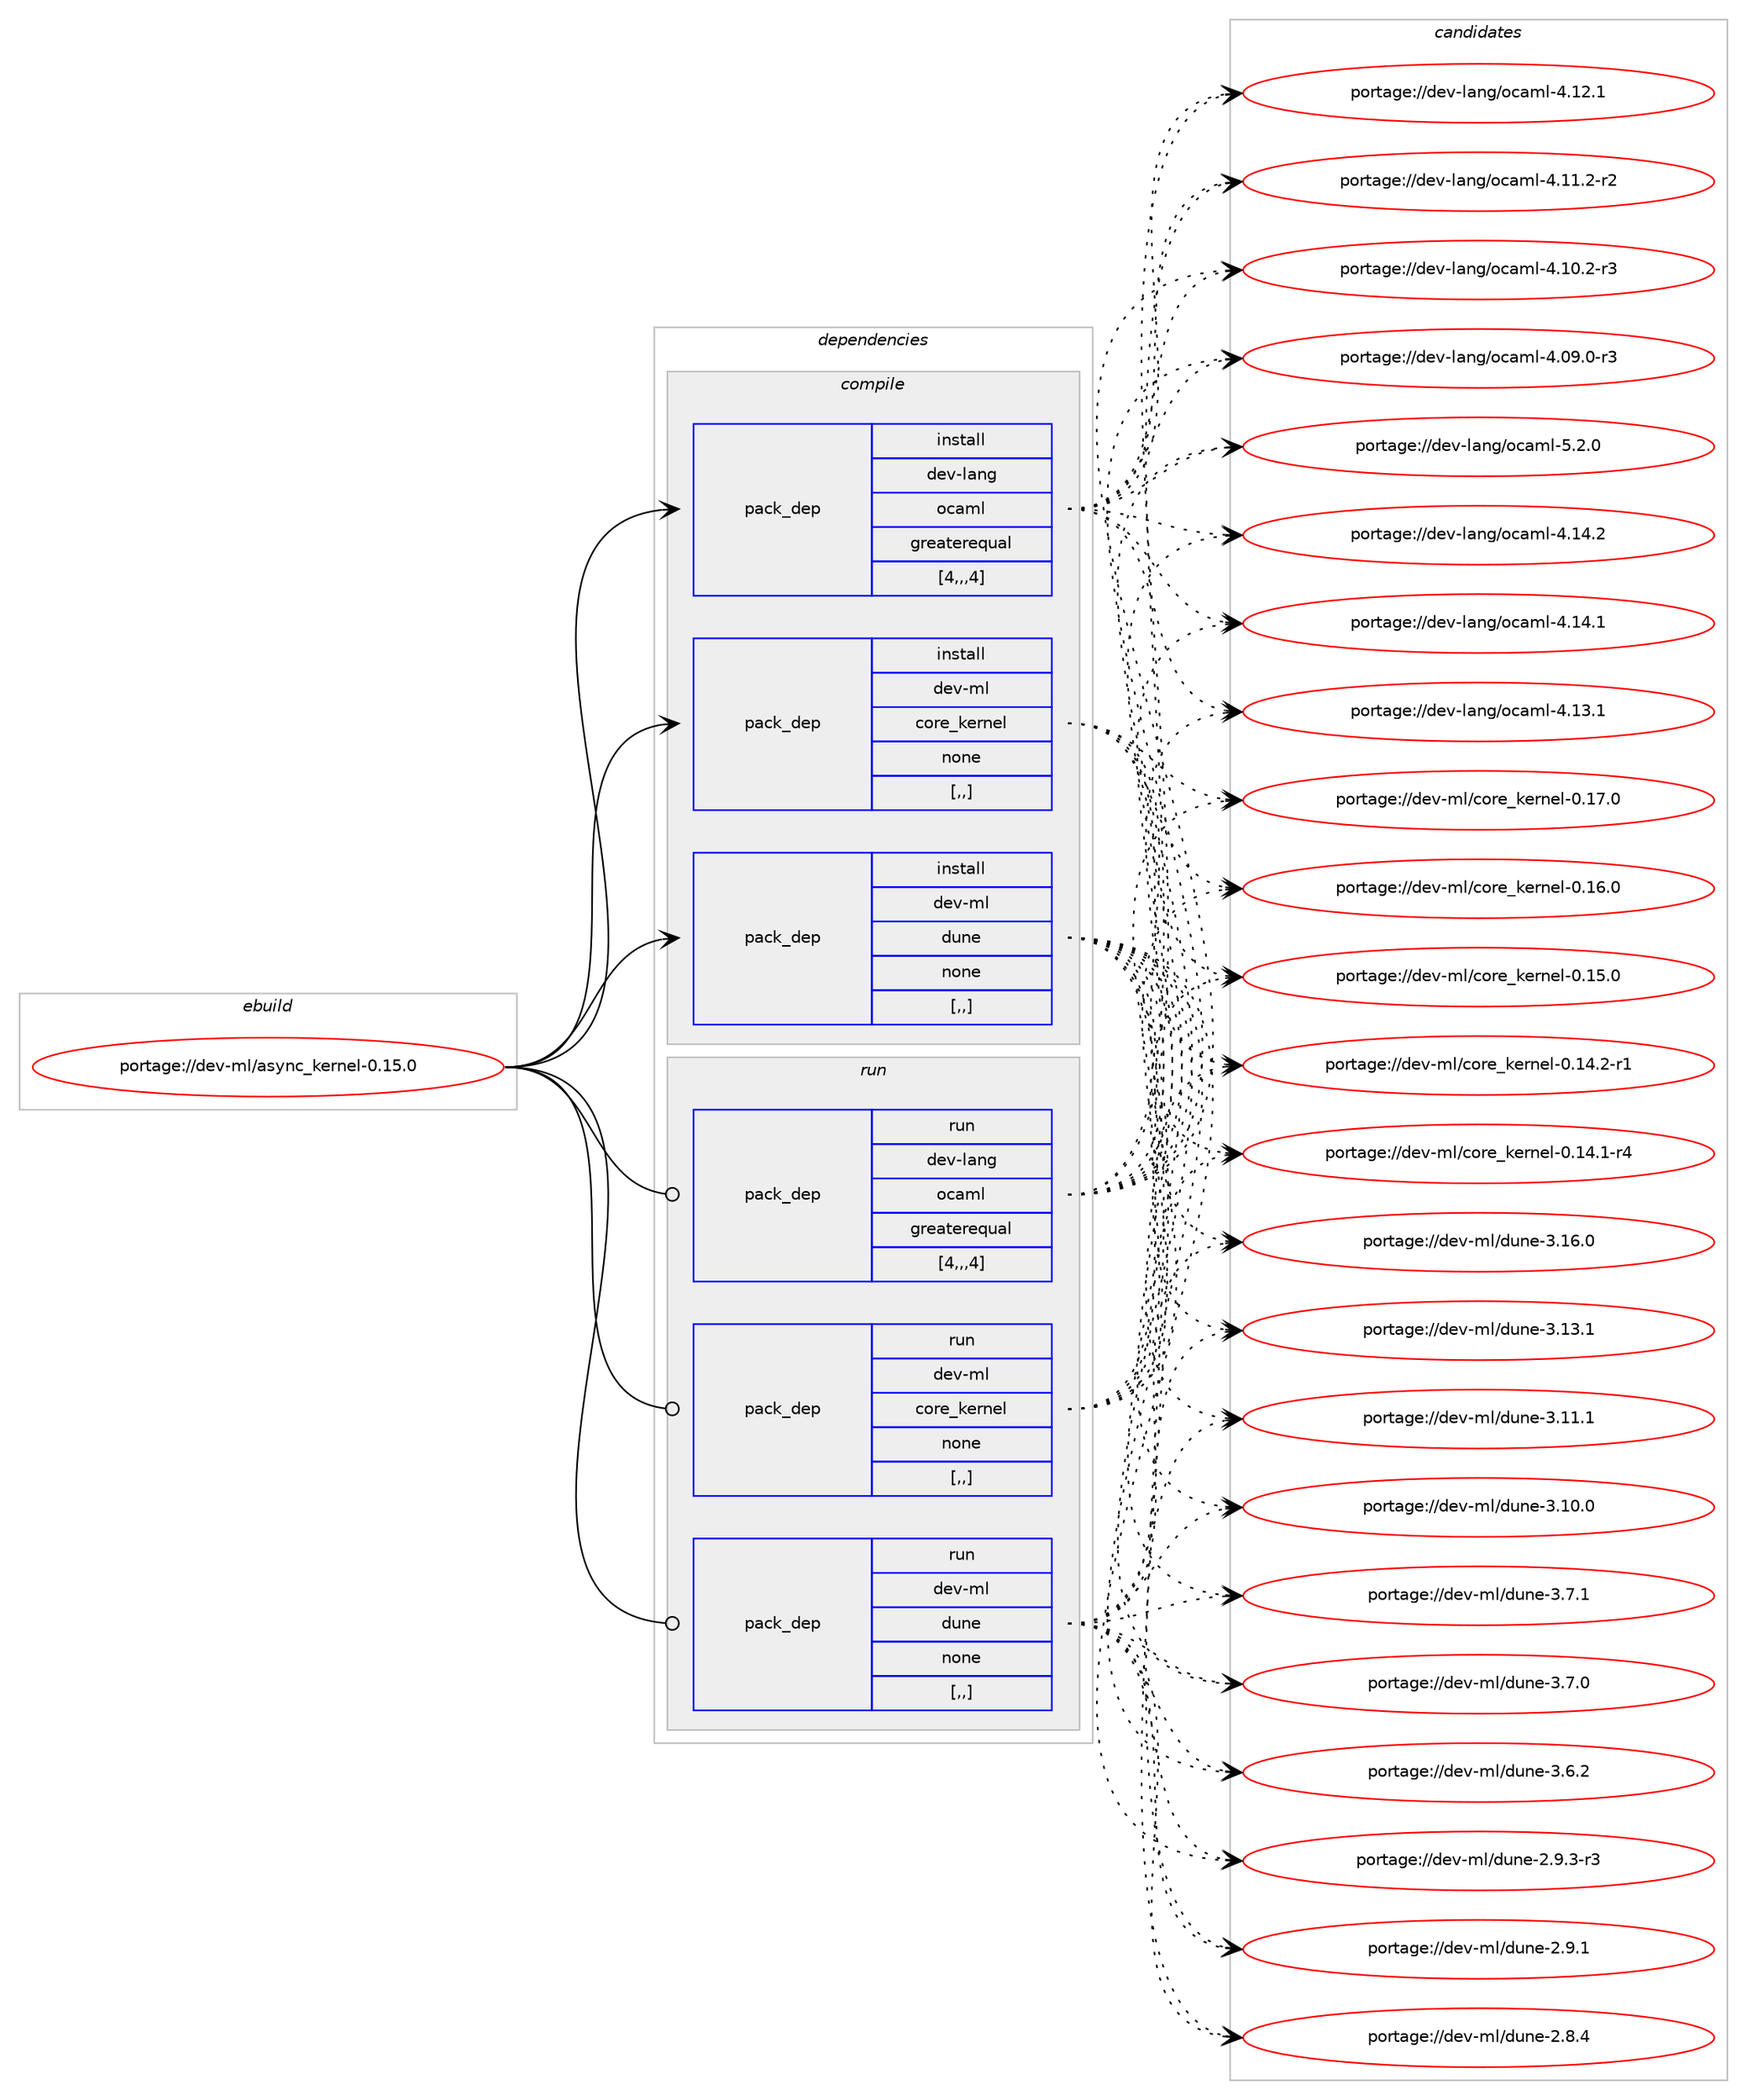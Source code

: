 digraph prolog {

# *************
# Graph options
# *************

newrank=true;
concentrate=true;
compound=true;
graph [rankdir=LR,fontname=Helvetica,fontsize=10,ranksep=1.5];#, ranksep=2.5, nodesep=0.2];
edge  [arrowhead=vee];
node  [fontname=Helvetica,fontsize=10];

# **********
# The ebuild
# **********

subgraph cluster_leftcol {
color=gray;
label=<<i>ebuild</i>>;
id [label="portage://dev-ml/async_kernel-0.15.0", color=red, width=4, href="../dev-ml/async_kernel-0.15.0.svg"];
}

# ****************
# The dependencies
# ****************

subgraph cluster_midcol {
color=gray;
label=<<i>dependencies</i>>;
subgraph cluster_compile {
fillcolor="#eeeeee";
style=filled;
label=<<i>compile</i>>;
subgraph pack86946 {
dependency117424 [label=<<TABLE BORDER="0" CELLBORDER="1" CELLSPACING="0" CELLPADDING="4" WIDTH="220"><TR><TD ROWSPAN="6" CELLPADDING="30">pack_dep</TD></TR><TR><TD WIDTH="110">install</TD></TR><TR><TD>dev-lang</TD></TR><TR><TD>ocaml</TD></TR><TR><TD>greaterequal</TD></TR><TR><TD>[4,,,4]</TD></TR></TABLE>>, shape=none, color=blue];
}
id:e -> dependency117424:w [weight=20,style="solid",arrowhead="vee"];
subgraph pack86947 {
dependency117425 [label=<<TABLE BORDER="0" CELLBORDER="1" CELLSPACING="0" CELLPADDING="4" WIDTH="220"><TR><TD ROWSPAN="6" CELLPADDING="30">pack_dep</TD></TR><TR><TD WIDTH="110">install</TD></TR><TR><TD>dev-ml</TD></TR><TR><TD>core_kernel</TD></TR><TR><TD>none</TD></TR><TR><TD>[,,]</TD></TR></TABLE>>, shape=none, color=blue];
}
id:e -> dependency117425:w [weight=20,style="solid",arrowhead="vee"];
subgraph pack86948 {
dependency117426 [label=<<TABLE BORDER="0" CELLBORDER="1" CELLSPACING="0" CELLPADDING="4" WIDTH="220"><TR><TD ROWSPAN="6" CELLPADDING="30">pack_dep</TD></TR><TR><TD WIDTH="110">install</TD></TR><TR><TD>dev-ml</TD></TR><TR><TD>dune</TD></TR><TR><TD>none</TD></TR><TR><TD>[,,]</TD></TR></TABLE>>, shape=none, color=blue];
}
id:e -> dependency117426:w [weight=20,style="solid",arrowhead="vee"];
}
subgraph cluster_compileandrun {
fillcolor="#eeeeee";
style=filled;
label=<<i>compile and run</i>>;
}
subgraph cluster_run {
fillcolor="#eeeeee";
style=filled;
label=<<i>run</i>>;
subgraph pack86949 {
dependency117427 [label=<<TABLE BORDER="0" CELLBORDER="1" CELLSPACING="0" CELLPADDING="4" WIDTH="220"><TR><TD ROWSPAN="6" CELLPADDING="30">pack_dep</TD></TR><TR><TD WIDTH="110">run</TD></TR><TR><TD>dev-lang</TD></TR><TR><TD>ocaml</TD></TR><TR><TD>greaterequal</TD></TR><TR><TD>[4,,,4]</TD></TR></TABLE>>, shape=none, color=blue];
}
id:e -> dependency117427:w [weight=20,style="solid",arrowhead="odot"];
subgraph pack86950 {
dependency117428 [label=<<TABLE BORDER="0" CELLBORDER="1" CELLSPACING="0" CELLPADDING="4" WIDTH="220"><TR><TD ROWSPAN="6" CELLPADDING="30">pack_dep</TD></TR><TR><TD WIDTH="110">run</TD></TR><TR><TD>dev-ml</TD></TR><TR><TD>core_kernel</TD></TR><TR><TD>none</TD></TR><TR><TD>[,,]</TD></TR></TABLE>>, shape=none, color=blue];
}
id:e -> dependency117428:w [weight=20,style="solid",arrowhead="odot"];
subgraph pack86951 {
dependency117429 [label=<<TABLE BORDER="0" CELLBORDER="1" CELLSPACING="0" CELLPADDING="4" WIDTH="220"><TR><TD ROWSPAN="6" CELLPADDING="30">pack_dep</TD></TR><TR><TD WIDTH="110">run</TD></TR><TR><TD>dev-ml</TD></TR><TR><TD>dune</TD></TR><TR><TD>none</TD></TR><TR><TD>[,,]</TD></TR></TABLE>>, shape=none, color=blue];
}
id:e -> dependency117429:w [weight=20,style="solid",arrowhead="odot"];
}
}

# **************
# The candidates
# **************

subgraph cluster_choices {
rank=same;
color=gray;
label=<<i>candidates</i>>;

subgraph choice86946 {
color=black;
nodesep=1;
choice1001011184510897110103471119997109108455346504648 [label="portage://dev-lang/ocaml-5.2.0", color=red, width=4,href="../dev-lang/ocaml-5.2.0.svg"];
choice100101118451089711010347111999710910845524649524650 [label="portage://dev-lang/ocaml-4.14.2", color=red, width=4,href="../dev-lang/ocaml-4.14.2.svg"];
choice100101118451089711010347111999710910845524649524649 [label="portage://dev-lang/ocaml-4.14.1", color=red, width=4,href="../dev-lang/ocaml-4.14.1.svg"];
choice100101118451089711010347111999710910845524649514649 [label="portage://dev-lang/ocaml-4.13.1", color=red, width=4,href="../dev-lang/ocaml-4.13.1.svg"];
choice100101118451089711010347111999710910845524649504649 [label="portage://dev-lang/ocaml-4.12.1", color=red, width=4,href="../dev-lang/ocaml-4.12.1.svg"];
choice1001011184510897110103471119997109108455246494946504511450 [label="portage://dev-lang/ocaml-4.11.2-r2", color=red, width=4,href="../dev-lang/ocaml-4.11.2-r2.svg"];
choice1001011184510897110103471119997109108455246494846504511451 [label="portage://dev-lang/ocaml-4.10.2-r3", color=red, width=4,href="../dev-lang/ocaml-4.10.2-r3.svg"];
choice1001011184510897110103471119997109108455246485746484511451 [label="portage://dev-lang/ocaml-4.09.0-r3", color=red, width=4,href="../dev-lang/ocaml-4.09.0-r3.svg"];
dependency117424:e -> choice1001011184510897110103471119997109108455346504648:w [style=dotted,weight="100"];
dependency117424:e -> choice100101118451089711010347111999710910845524649524650:w [style=dotted,weight="100"];
dependency117424:e -> choice100101118451089711010347111999710910845524649524649:w [style=dotted,weight="100"];
dependency117424:e -> choice100101118451089711010347111999710910845524649514649:w [style=dotted,weight="100"];
dependency117424:e -> choice100101118451089711010347111999710910845524649504649:w [style=dotted,weight="100"];
dependency117424:e -> choice1001011184510897110103471119997109108455246494946504511450:w [style=dotted,weight="100"];
dependency117424:e -> choice1001011184510897110103471119997109108455246494846504511451:w [style=dotted,weight="100"];
dependency117424:e -> choice1001011184510897110103471119997109108455246485746484511451:w [style=dotted,weight="100"];
}
subgraph choice86947 {
color=black;
nodesep=1;
choice1001011184510910847991111141019510710111411010110845484649554648 [label="portage://dev-ml/core_kernel-0.17.0", color=red, width=4,href="../dev-ml/core_kernel-0.17.0.svg"];
choice1001011184510910847991111141019510710111411010110845484649544648 [label="portage://dev-ml/core_kernel-0.16.0", color=red, width=4,href="../dev-ml/core_kernel-0.16.0.svg"];
choice1001011184510910847991111141019510710111411010110845484649534648 [label="portage://dev-ml/core_kernel-0.15.0", color=red, width=4,href="../dev-ml/core_kernel-0.15.0.svg"];
choice10010111845109108479911111410195107101114110101108454846495246504511449 [label="portage://dev-ml/core_kernel-0.14.2-r1", color=red, width=4,href="../dev-ml/core_kernel-0.14.2-r1.svg"];
choice10010111845109108479911111410195107101114110101108454846495246494511452 [label="portage://dev-ml/core_kernel-0.14.1-r4", color=red, width=4,href="../dev-ml/core_kernel-0.14.1-r4.svg"];
dependency117425:e -> choice1001011184510910847991111141019510710111411010110845484649554648:w [style=dotted,weight="100"];
dependency117425:e -> choice1001011184510910847991111141019510710111411010110845484649544648:w [style=dotted,weight="100"];
dependency117425:e -> choice1001011184510910847991111141019510710111411010110845484649534648:w [style=dotted,weight="100"];
dependency117425:e -> choice10010111845109108479911111410195107101114110101108454846495246504511449:w [style=dotted,weight="100"];
dependency117425:e -> choice10010111845109108479911111410195107101114110101108454846495246494511452:w [style=dotted,weight="100"];
}
subgraph choice86948 {
color=black;
nodesep=1;
choice100101118451091084710011711010145514649544648 [label="portage://dev-ml/dune-3.16.0", color=red, width=4,href="../dev-ml/dune-3.16.0.svg"];
choice100101118451091084710011711010145514649514649 [label="portage://dev-ml/dune-3.13.1", color=red, width=4,href="../dev-ml/dune-3.13.1.svg"];
choice100101118451091084710011711010145514649494649 [label="portage://dev-ml/dune-3.11.1", color=red, width=4,href="../dev-ml/dune-3.11.1.svg"];
choice100101118451091084710011711010145514649484648 [label="portage://dev-ml/dune-3.10.0", color=red, width=4,href="../dev-ml/dune-3.10.0.svg"];
choice1001011184510910847100117110101455146554649 [label="portage://dev-ml/dune-3.7.1", color=red, width=4,href="../dev-ml/dune-3.7.1.svg"];
choice1001011184510910847100117110101455146554648 [label="portage://dev-ml/dune-3.7.0", color=red, width=4,href="../dev-ml/dune-3.7.0.svg"];
choice1001011184510910847100117110101455146544650 [label="portage://dev-ml/dune-3.6.2", color=red, width=4,href="../dev-ml/dune-3.6.2.svg"];
choice10010111845109108471001171101014550465746514511451 [label="portage://dev-ml/dune-2.9.3-r3", color=red, width=4,href="../dev-ml/dune-2.9.3-r3.svg"];
choice1001011184510910847100117110101455046574649 [label="portage://dev-ml/dune-2.9.1", color=red, width=4,href="../dev-ml/dune-2.9.1.svg"];
choice1001011184510910847100117110101455046564652 [label="portage://dev-ml/dune-2.8.4", color=red, width=4,href="../dev-ml/dune-2.8.4.svg"];
dependency117426:e -> choice100101118451091084710011711010145514649544648:w [style=dotted,weight="100"];
dependency117426:e -> choice100101118451091084710011711010145514649514649:w [style=dotted,weight="100"];
dependency117426:e -> choice100101118451091084710011711010145514649494649:w [style=dotted,weight="100"];
dependency117426:e -> choice100101118451091084710011711010145514649484648:w [style=dotted,weight="100"];
dependency117426:e -> choice1001011184510910847100117110101455146554649:w [style=dotted,weight="100"];
dependency117426:e -> choice1001011184510910847100117110101455146554648:w [style=dotted,weight="100"];
dependency117426:e -> choice1001011184510910847100117110101455146544650:w [style=dotted,weight="100"];
dependency117426:e -> choice10010111845109108471001171101014550465746514511451:w [style=dotted,weight="100"];
dependency117426:e -> choice1001011184510910847100117110101455046574649:w [style=dotted,weight="100"];
dependency117426:e -> choice1001011184510910847100117110101455046564652:w [style=dotted,weight="100"];
}
subgraph choice86949 {
color=black;
nodesep=1;
choice1001011184510897110103471119997109108455346504648 [label="portage://dev-lang/ocaml-5.2.0", color=red, width=4,href="../dev-lang/ocaml-5.2.0.svg"];
choice100101118451089711010347111999710910845524649524650 [label="portage://dev-lang/ocaml-4.14.2", color=red, width=4,href="../dev-lang/ocaml-4.14.2.svg"];
choice100101118451089711010347111999710910845524649524649 [label="portage://dev-lang/ocaml-4.14.1", color=red, width=4,href="../dev-lang/ocaml-4.14.1.svg"];
choice100101118451089711010347111999710910845524649514649 [label="portage://dev-lang/ocaml-4.13.1", color=red, width=4,href="../dev-lang/ocaml-4.13.1.svg"];
choice100101118451089711010347111999710910845524649504649 [label="portage://dev-lang/ocaml-4.12.1", color=red, width=4,href="../dev-lang/ocaml-4.12.1.svg"];
choice1001011184510897110103471119997109108455246494946504511450 [label="portage://dev-lang/ocaml-4.11.2-r2", color=red, width=4,href="../dev-lang/ocaml-4.11.2-r2.svg"];
choice1001011184510897110103471119997109108455246494846504511451 [label="portage://dev-lang/ocaml-4.10.2-r3", color=red, width=4,href="../dev-lang/ocaml-4.10.2-r3.svg"];
choice1001011184510897110103471119997109108455246485746484511451 [label="portage://dev-lang/ocaml-4.09.0-r3", color=red, width=4,href="../dev-lang/ocaml-4.09.0-r3.svg"];
dependency117427:e -> choice1001011184510897110103471119997109108455346504648:w [style=dotted,weight="100"];
dependency117427:e -> choice100101118451089711010347111999710910845524649524650:w [style=dotted,weight="100"];
dependency117427:e -> choice100101118451089711010347111999710910845524649524649:w [style=dotted,weight="100"];
dependency117427:e -> choice100101118451089711010347111999710910845524649514649:w [style=dotted,weight="100"];
dependency117427:e -> choice100101118451089711010347111999710910845524649504649:w [style=dotted,weight="100"];
dependency117427:e -> choice1001011184510897110103471119997109108455246494946504511450:w [style=dotted,weight="100"];
dependency117427:e -> choice1001011184510897110103471119997109108455246494846504511451:w [style=dotted,weight="100"];
dependency117427:e -> choice1001011184510897110103471119997109108455246485746484511451:w [style=dotted,weight="100"];
}
subgraph choice86950 {
color=black;
nodesep=1;
choice1001011184510910847991111141019510710111411010110845484649554648 [label="portage://dev-ml/core_kernel-0.17.0", color=red, width=4,href="../dev-ml/core_kernel-0.17.0.svg"];
choice1001011184510910847991111141019510710111411010110845484649544648 [label="portage://dev-ml/core_kernel-0.16.0", color=red, width=4,href="../dev-ml/core_kernel-0.16.0.svg"];
choice1001011184510910847991111141019510710111411010110845484649534648 [label="portage://dev-ml/core_kernel-0.15.0", color=red, width=4,href="../dev-ml/core_kernel-0.15.0.svg"];
choice10010111845109108479911111410195107101114110101108454846495246504511449 [label="portage://dev-ml/core_kernel-0.14.2-r1", color=red, width=4,href="../dev-ml/core_kernel-0.14.2-r1.svg"];
choice10010111845109108479911111410195107101114110101108454846495246494511452 [label="portage://dev-ml/core_kernel-0.14.1-r4", color=red, width=4,href="../dev-ml/core_kernel-0.14.1-r4.svg"];
dependency117428:e -> choice1001011184510910847991111141019510710111411010110845484649554648:w [style=dotted,weight="100"];
dependency117428:e -> choice1001011184510910847991111141019510710111411010110845484649544648:w [style=dotted,weight="100"];
dependency117428:e -> choice1001011184510910847991111141019510710111411010110845484649534648:w [style=dotted,weight="100"];
dependency117428:e -> choice10010111845109108479911111410195107101114110101108454846495246504511449:w [style=dotted,weight="100"];
dependency117428:e -> choice10010111845109108479911111410195107101114110101108454846495246494511452:w [style=dotted,weight="100"];
}
subgraph choice86951 {
color=black;
nodesep=1;
choice100101118451091084710011711010145514649544648 [label="portage://dev-ml/dune-3.16.0", color=red, width=4,href="../dev-ml/dune-3.16.0.svg"];
choice100101118451091084710011711010145514649514649 [label="portage://dev-ml/dune-3.13.1", color=red, width=4,href="../dev-ml/dune-3.13.1.svg"];
choice100101118451091084710011711010145514649494649 [label="portage://dev-ml/dune-3.11.1", color=red, width=4,href="../dev-ml/dune-3.11.1.svg"];
choice100101118451091084710011711010145514649484648 [label="portage://dev-ml/dune-3.10.0", color=red, width=4,href="../dev-ml/dune-3.10.0.svg"];
choice1001011184510910847100117110101455146554649 [label="portage://dev-ml/dune-3.7.1", color=red, width=4,href="../dev-ml/dune-3.7.1.svg"];
choice1001011184510910847100117110101455146554648 [label="portage://dev-ml/dune-3.7.0", color=red, width=4,href="../dev-ml/dune-3.7.0.svg"];
choice1001011184510910847100117110101455146544650 [label="portage://dev-ml/dune-3.6.2", color=red, width=4,href="../dev-ml/dune-3.6.2.svg"];
choice10010111845109108471001171101014550465746514511451 [label="portage://dev-ml/dune-2.9.3-r3", color=red, width=4,href="../dev-ml/dune-2.9.3-r3.svg"];
choice1001011184510910847100117110101455046574649 [label="portage://dev-ml/dune-2.9.1", color=red, width=4,href="../dev-ml/dune-2.9.1.svg"];
choice1001011184510910847100117110101455046564652 [label="portage://dev-ml/dune-2.8.4", color=red, width=4,href="../dev-ml/dune-2.8.4.svg"];
dependency117429:e -> choice100101118451091084710011711010145514649544648:w [style=dotted,weight="100"];
dependency117429:e -> choice100101118451091084710011711010145514649514649:w [style=dotted,weight="100"];
dependency117429:e -> choice100101118451091084710011711010145514649494649:w [style=dotted,weight="100"];
dependency117429:e -> choice100101118451091084710011711010145514649484648:w [style=dotted,weight="100"];
dependency117429:e -> choice1001011184510910847100117110101455146554649:w [style=dotted,weight="100"];
dependency117429:e -> choice1001011184510910847100117110101455146554648:w [style=dotted,weight="100"];
dependency117429:e -> choice1001011184510910847100117110101455146544650:w [style=dotted,weight="100"];
dependency117429:e -> choice10010111845109108471001171101014550465746514511451:w [style=dotted,weight="100"];
dependency117429:e -> choice1001011184510910847100117110101455046574649:w [style=dotted,weight="100"];
dependency117429:e -> choice1001011184510910847100117110101455046564652:w [style=dotted,weight="100"];
}
}

}
